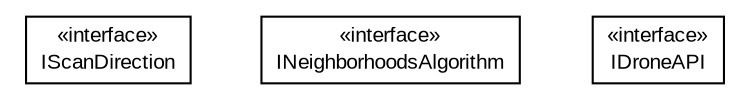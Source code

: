 #!/usr/local/bin/dot
#
# Class diagram 
# Generated by UMLGraph version R5_6-24-gf6e263 (http://www.umlgraph.org/)
#

digraph G {
	edge [fontname="arial",fontsize=10,labelfontname="arial",labelfontsize=10];
	node [fontname="arial",fontsize=10,shape=plaintext];
	nodesep=0.25;
	ranksep=0.5;
	// com.id.droneapi.IScanDirection
	c54 [label=<<table title="com.id.droneapi.IScanDirection" border="0" cellborder="1" cellspacing="0" cellpadding="2" port="p" href="./IScanDirection.html">
		<tr><td><table border="0" cellspacing="0" cellpadding="1">
<tr><td align="center" balign="center"> &#171;interface&#187; </td></tr>
<tr><td align="center" balign="center"> IScanDirection </td></tr>
		</table></td></tr>
		</table>>, URL="./IScanDirection.html", fontname="arial", fontcolor="black", fontsize=10.0];
	// com.id.droneapi.INeighborhoodsAlgorithm
	c55 [label=<<table title="com.id.droneapi.INeighborhoodsAlgorithm" border="0" cellborder="1" cellspacing="0" cellpadding="2" port="p" href="./INeighborhoodsAlgorithm.html">
		<tr><td><table border="0" cellspacing="0" cellpadding="1">
<tr><td align="center" balign="center"> &#171;interface&#187; </td></tr>
<tr><td align="center" balign="center"> INeighborhoodsAlgorithm </td></tr>
		</table></td></tr>
		</table>>, URL="./INeighborhoodsAlgorithm.html", fontname="arial", fontcolor="black", fontsize=10.0];
	// com.id.droneapi.IDroneAPI
	c56 [label=<<table title="com.id.droneapi.IDroneAPI" border="0" cellborder="1" cellspacing="0" cellpadding="2" port="p" href="./IDroneAPI.html">
		<tr><td><table border="0" cellspacing="0" cellpadding="1">
<tr><td align="center" balign="center"> &#171;interface&#187; </td></tr>
<tr><td align="center" balign="center"> IDroneAPI </td></tr>
		</table></td></tr>
		</table>>, URL="./IDroneAPI.html", fontname="arial", fontcolor="black", fontsize=10.0];
}

